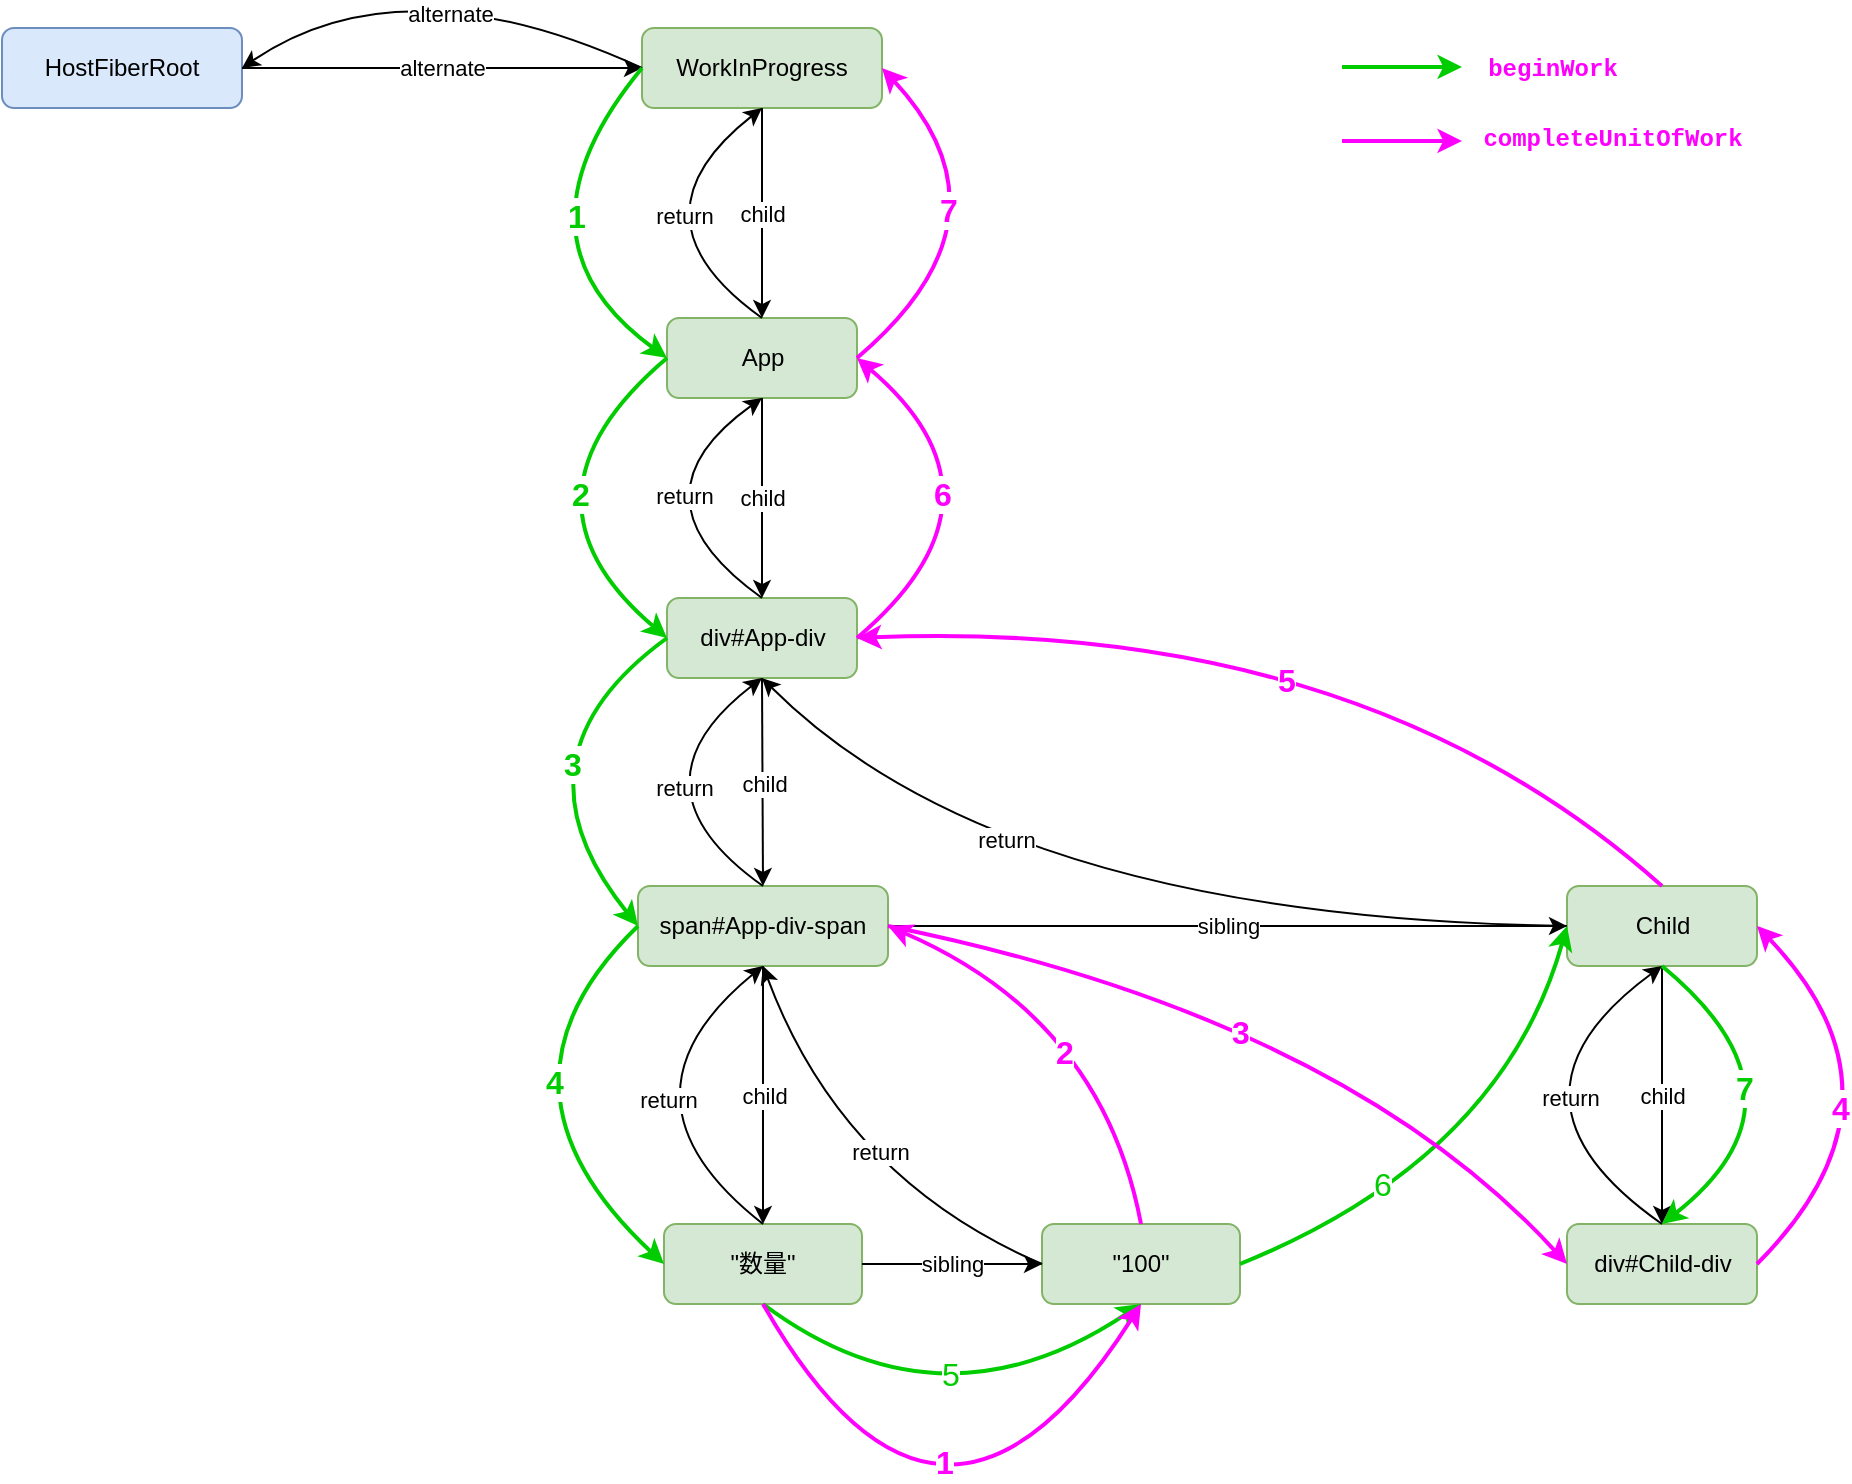 <mxfile version="20.7.4" type="device"><diagram id="Ztze3ew73pHKFz-6ogwv" name="第 1 页"><mxGraphModel dx="-2002" dy="1994" grid="1" gridSize="10" guides="1" tooltips="1" connect="1" arrows="1" fold="1" page="1" pageScale="1" pageWidth="827" pageHeight="1169" math="0" shadow="0"><root><mxCell id="0"/><mxCell id="1" parent="0"/><mxCell id="3PWC61LIa7LEq398wkfe-4" value="HostFiberRoot" style="rounded=1;whiteSpace=wrap;html=1;fillColor=#dae8fc;strokeColor=#6c8ebf;" parent="1" vertex="1"><mxGeometry x="4020" y="-185" width="120" height="40" as="geometry"/></mxCell><mxCell id="3PWC61LIa7LEq398wkfe-72" value="WorkInProgress" style="rounded=1;whiteSpace=wrap;html=1;fillColor=#d5e8d4;strokeColor=#82b366;" parent="1" vertex="1"><mxGeometry x="4340" y="-185" width="120" height="40" as="geometry"/></mxCell><mxCell id="3PWC61LIa7LEq398wkfe-85" value="alternate" style="endArrow=classic;html=1;rounded=1;exitX=1;exitY=0.5;exitDx=0;exitDy=0;entryX=0;entryY=0.5;entryDx=0;entryDy=0;" parent="1" source="3PWC61LIa7LEq398wkfe-4" target="3PWC61LIa7LEq398wkfe-72" edge="1"><mxGeometry width="50" height="50" relative="1" as="geometry"><mxPoint x="3798.5" y="-168.5" as="sourcePoint"/><mxPoint x="4251.5" y="-169.25" as="targetPoint"/></mxGeometry></mxCell><mxCell id="3PWC61LIa7LEq398wkfe-86" value="" style="curved=1;endArrow=classic;html=1;rounded=1;fontColor=#000000;exitX=0;exitY=0.5;exitDx=0;exitDy=0;entryX=1;entryY=0.5;entryDx=0;entryDy=0;" parent="1" source="3PWC61LIa7LEq398wkfe-72" target="3PWC61LIa7LEq398wkfe-4" edge="1"><mxGeometry width="50" height="50" relative="1" as="geometry"><mxPoint x="4251.5" y="-169.25" as="sourcePoint"/><mxPoint x="3798.5" y="-168.5" as="targetPoint"/><Array as="points"><mxPoint x="4220" y="-220"/></Array></mxGeometry></mxCell><mxCell id="3PWC61LIa7LEq398wkfe-87" value="alternate" style="edgeLabel;html=1;align=center;verticalAlign=middle;resizable=0;points=[];fontColor=#000000;" parent="3PWC61LIa7LEq398wkfe-86" vertex="1" connectable="0"><mxGeometry x="0.036" y="24" relative="1" as="geometry"><mxPoint x="21" as="offset"/></mxGeometry></mxCell><mxCell id="3PWC61LIa7LEq398wkfe-216" value="App" style="rounded=1;whiteSpace=wrap;html=1;labelBackgroundColor=none;fillColor=#d5e8d4;strokeColor=#82b366;" parent="1" vertex="1"><mxGeometry x="4352.5" y="-40" width="95" height="40" as="geometry"/></mxCell><mxCell id="NCk6Rn_p6f2s-YD8ZYKE-249" value="div#App-div" style="rounded=1;whiteSpace=wrap;html=1;labelBackgroundColor=none;fillColor=#d5e8d4;strokeColor=#82b366;" parent="1" vertex="1"><mxGeometry x="4352.5" y="100" width="95" height="40" as="geometry"/></mxCell><mxCell id="XwHwzcav_GR1ALOeMX2k-1" value="span#App-div-span" style="rounded=1;whiteSpace=wrap;html=1;labelBackgroundColor=none;fillColor=#d5e8d4;strokeColor=#82b366;" parent="1" vertex="1"><mxGeometry x="4338" y="244.0" width="125" height="40" as="geometry"/></mxCell><mxCell id="XwHwzcav_GR1ALOeMX2k-44" value="Child" style="rounded=1;whiteSpace=wrap;html=1;labelBackgroundColor=none;fillColor=#d5e8d4;strokeColor=#82b366;" parent="1" vertex="1"><mxGeometry x="4802.5" y="244" width="95" height="40" as="geometry"/></mxCell><mxCell id="XwHwzcav_GR1ALOeMX2k-66" value="&quot;数量&quot;" style="rounded=1;whiteSpace=wrap;html=1;labelBackgroundColor=none;fillColor=#d5e8d4;strokeColor=#82b366;" parent="1" vertex="1"><mxGeometry x="4351" y="413" width="99" height="40" as="geometry"/></mxCell><mxCell id="XwHwzcav_GR1ALOeMX2k-93" value="&quot;100&quot;" style="rounded=1;whiteSpace=wrap;html=1;labelBackgroundColor=none;fillColor=#d5e8d4;strokeColor=#82b366;" parent="1" vertex="1"><mxGeometry x="4540" y="413" width="99" height="40" as="geometry"/></mxCell><mxCell id="XwHwzcav_GR1ALOeMX2k-170" value="div#Child-div" style="rounded=1;whiteSpace=wrap;html=1;labelBackgroundColor=none;fillColor=#d5e8d4;strokeColor=#82b366;" parent="1" vertex="1"><mxGeometry x="4802.5" y="413" width="95" height="40" as="geometry"/></mxCell><mxCell id="tRwtDCweHZ7Fn00pY-9N-1" style="edgeStyle=orthogonalEdgeStyle;rounded=0;orthogonalLoop=1;jettySize=auto;html=1;exitX=0.5;exitY=1;exitDx=0;exitDy=0;" parent="1" source="XwHwzcav_GR1ALOeMX2k-93" target="XwHwzcav_GR1ALOeMX2k-93" edge="1"><mxGeometry relative="1" as="geometry"/></mxCell><mxCell id="tRwtDCweHZ7Fn00pY-9N-46" value="" style="endArrow=classic;html=1;rounded=0;strokeColor=#000000;strokeWidth=1;fontColor=#FF00FF;exitX=0.5;exitY=1;exitDx=0;exitDy=0;" parent="1" source="3PWC61LIa7LEq398wkfe-72" target="3PWC61LIa7LEq398wkfe-216" edge="1"><mxGeometry width="50" height="50" relative="1" as="geometry"><mxPoint x="4440" y="190" as="sourcePoint"/><mxPoint x="4490" y="140" as="targetPoint"/></mxGeometry></mxCell><mxCell id="tRwtDCweHZ7Fn00pY-9N-47" value="&lt;font color=&quot;#000000&quot;&gt;child&lt;/font&gt;" style="edgeLabel;html=1;align=center;verticalAlign=middle;resizable=0;points=[];fontColor=#FF00FF;" parent="tRwtDCweHZ7Fn00pY-9N-46" vertex="1" connectable="0"><mxGeometry x="0.007" relative="1" as="geometry"><mxPoint as="offset"/></mxGeometry></mxCell><mxCell id="tRwtDCweHZ7Fn00pY-9N-48" value="" style="curved=1;endArrow=classic;html=1;rounded=0;strokeColor=#000000;strokeWidth=1;fontColor=#000000;entryX=0.5;entryY=1;entryDx=0;entryDy=0;exitX=0.5;exitY=0;exitDx=0;exitDy=0;" parent="1" source="3PWC61LIa7LEq398wkfe-216" target="3PWC61LIa7LEq398wkfe-72" edge="1"><mxGeometry width="50" height="50" relative="1" as="geometry"><mxPoint x="4288" y="-60" as="sourcePoint"/><mxPoint x="4338" y="-110" as="targetPoint"/><Array as="points"><mxPoint x="4330" y="-90"/></Array></mxGeometry></mxCell><mxCell id="tRwtDCweHZ7Fn00pY-9N-49" value="return" style="edgeLabel;html=1;align=center;verticalAlign=middle;resizable=0;points=[];fontColor=#000000;" parent="tRwtDCweHZ7Fn00pY-9N-48" vertex="1" connectable="0"><mxGeometry x="-0.383" y="-16" relative="1" as="geometry"><mxPoint x="-5" y="-7" as="offset"/></mxGeometry></mxCell><mxCell id="tRwtDCweHZ7Fn00pY-9N-53" value="child" style="endArrow=classic;html=1;rounded=0;strokeColor=#000000;strokeWidth=1;fontColor=#000000;exitX=0.5;exitY=1;exitDx=0;exitDy=0;" parent="1" source="3PWC61LIa7LEq398wkfe-216" target="NCk6Rn_p6f2s-YD8ZYKE-249" edge="1"><mxGeometry width="50" height="50" relative="1" as="geometry"><mxPoint x="4440" y="110" as="sourcePoint"/><mxPoint x="4490" y="60" as="targetPoint"/></mxGeometry></mxCell><mxCell id="tRwtDCweHZ7Fn00pY-9N-54" value="" style="curved=1;endArrow=classic;html=1;rounded=0;strokeColor=#000000;strokeWidth=1;fontColor=#000000;entryX=0.5;entryY=1;entryDx=0;entryDy=0;exitX=0.5;exitY=0;exitDx=0;exitDy=0;" parent="1" source="NCk6Rn_p6f2s-YD8ZYKE-249" target="3PWC61LIa7LEq398wkfe-216" edge="1"><mxGeometry width="50" height="50" relative="1" as="geometry"><mxPoint x="4377.5" y="115" as="sourcePoint"/><mxPoint x="4377.5" y="10" as="targetPoint"/><Array as="points"><mxPoint x="4330" y="50"/></Array></mxGeometry></mxCell><mxCell id="tRwtDCweHZ7Fn00pY-9N-55" value="return" style="edgeLabel;html=1;align=center;verticalAlign=middle;resizable=0;points=[];fontColor=#000000;" parent="tRwtDCweHZ7Fn00pY-9N-54" vertex="1" connectable="0"><mxGeometry x="-0.383" y="-16" relative="1" as="geometry"><mxPoint x="-5" y="-7" as="offset"/></mxGeometry></mxCell><mxCell id="tRwtDCweHZ7Fn00pY-9N-56" value="" style="endArrow=classic;html=1;rounded=0;strokeColor=#000000;strokeWidth=1;fontColor=#000000;exitX=0.5;exitY=1;exitDx=0;exitDy=0;entryX=0.5;entryY=0;entryDx=0;entryDy=0;" parent="1" source="NCk6Rn_p6f2s-YD8ZYKE-249" target="XwHwzcav_GR1ALOeMX2k-1" edge="1"><mxGeometry width="50" height="50" relative="1" as="geometry"><mxPoint x="4440" y="240" as="sourcePoint"/><mxPoint x="4490" y="190" as="targetPoint"/></mxGeometry></mxCell><mxCell id="tRwtDCweHZ7Fn00pY-9N-59" value="child" style="edgeLabel;html=1;align=center;verticalAlign=middle;resizable=0;points=[];fontColor=#000000;" parent="tRwtDCweHZ7Fn00pY-9N-56" vertex="1" connectable="0"><mxGeometry x="0.017" y="2" relative="1" as="geometry"><mxPoint x="-2" as="offset"/></mxGeometry></mxCell><mxCell id="tRwtDCweHZ7Fn00pY-9N-57" value="" style="curved=1;endArrow=classic;html=1;rounded=0;strokeColor=#000000;strokeWidth=1;fontColor=#000000;entryX=0.5;entryY=1;entryDx=0;entryDy=0;exitX=0.5;exitY=0;exitDx=0;exitDy=0;" parent="1" source="XwHwzcav_GR1ALOeMX2k-1" target="NCk6Rn_p6f2s-YD8ZYKE-249" edge="1"><mxGeometry width="50" height="50" relative="1" as="geometry"><mxPoint x="4380" y="244" as="sourcePoint"/><mxPoint x="4380" y="144" as="targetPoint"/><Array as="points"><mxPoint x="4330" y="194"/></Array></mxGeometry></mxCell><mxCell id="tRwtDCweHZ7Fn00pY-9N-58" value="return" style="edgeLabel;html=1;align=center;verticalAlign=middle;resizable=0;points=[];fontColor=#000000;" parent="tRwtDCweHZ7Fn00pY-9N-57" vertex="1" connectable="0"><mxGeometry x="-0.383" y="-16" relative="1" as="geometry"><mxPoint x="-5" y="-5" as="offset"/></mxGeometry></mxCell><mxCell id="tRwtDCweHZ7Fn00pY-9N-60" value="child" style="endArrow=classic;html=1;rounded=0;strokeColor=#000000;strokeWidth=1;fontColor=#000000;exitX=0.5;exitY=1;exitDx=0;exitDy=0;entryX=0.5;entryY=0;entryDx=0;entryDy=0;" parent="1" source="XwHwzcav_GR1ALOeMX2k-1" target="XwHwzcav_GR1ALOeMX2k-66" edge="1"><mxGeometry width="50" height="50" relative="1" as="geometry"><mxPoint x="4440" y="240" as="sourcePoint"/><mxPoint x="4490" y="190" as="targetPoint"/></mxGeometry></mxCell><mxCell id="tRwtDCweHZ7Fn00pY-9N-61" value="" style="curved=1;endArrow=classic;html=1;rounded=0;strokeColor=#000000;strokeWidth=1;fontColor=#000000;entryX=0.5;entryY=1;entryDx=0;entryDy=0;exitX=0.5;exitY=0;exitDx=0;exitDy=0;" parent="1" source="XwHwzcav_GR1ALOeMX2k-66" target="XwHwzcav_GR1ALOeMX2k-1" edge="1"><mxGeometry width="50" height="50" relative="1" as="geometry"><mxPoint x="4365.75" y="394" as="sourcePoint"/><mxPoint x="4365.25" y="290" as="targetPoint"/><Array as="points"><mxPoint x="4320" y="350"/></Array></mxGeometry></mxCell><mxCell id="tRwtDCweHZ7Fn00pY-9N-62" value="return" style="edgeLabel;html=1;align=center;verticalAlign=middle;resizable=0;points=[];fontColor=#000000;" parent="tRwtDCweHZ7Fn00pY-9N-61" vertex="1" connectable="0"><mxGeometry x="-0.383" y="-16" relative="1" as="geometry"><mxPoint x="-8" y="-11" as="offset"/></mxGeometry></mxCell><mxCell id="tRwtDCweHZ7Fn00pY-9N-63" value="sibling" style="endArrow=classic;html=1;rounded=0;strokeColor=#000000;strokeWidth=1;fontColor=#000000;exitX=1;exitY=0.5;exitDx=0;exitDy=0;entryX=0;entryY=0.5;entryDx=0;entryDy=0;" parent="1" source="XwHwzcav_GR1ALOeMX2k-66" target="XwHwzcav_GR1ALOeMX2k-93" edge="1"><mxGeometry width="50" height="50" relative="1" as="geometry"><mxPoint x="4440" y="240" as="sourcePoint"/><mxPoint x="4490" y="190" as="targetPoint"/></mxGeometry></mxCell><mxCell id="tRwtDCweHZ7Fn00pY-9N-64" value="" style="curved=1;endArrow=classic;html=1;rounded=0;strokeColor=#000000;strokeWidth=1;fontColor=#000000;entryX=0.5;entryY=1;entryDx=0;entryDy=0;exitX=0;exitY=0.5;exitDx=0;exitDy=0;" parent="1" source="XwHwzcav_GR1ALOeMX2k-93" target="XwHwzcav_GR1ALOeMX2k-1" edge="1"><mxGeometry width="50" height="50" relative="1" as="geometry"><mxPoint x="4440" y="240" as="sourcePoint"/><mxPoint x="4490" y="190" as="targetPoint"/><Array as="points"><mxPoint x="4440" y="390"/></Array></mxGeometry></mxCell><mxCell id="tRwtDCweHZ7Fn00pY-9N-65" value="return" style="edgeLabel;html=1;align=center;verticalAlign=middle;resizable=0;points=[];fontColor=#000000;" parent="tRwtDCweHZ7Fn00pY-9N-64" vertex="1" connectable="0"><mxGeometry x="-0.165" y="-21" relative="1" as="geometry"><mxPoint x="-5" as="offset"/></mxGeometry></mxCell><mxCell id="tRwtDCweHZ7Fn00pY-9N-66" value="sibling" style="endArrow=classic;html=1;rounded=0;strokeColor=#000000;strokeWidth=1;fontColor=#000000;exitX=1;exitY=0.5;exitDx=0;exitDy=0;entryX=0;entryY=0.5;entryDx=0;entryDy=0;" parent="1" source="XwHwzcav_GR1ALOeMX2k-1" target="XwHwzcav_GR1ALOeMX2k-44" edge="1"><mxGeometry width="50" height="50" relative="1" as="geometry"><mxPoint x="4440" y="240" as="sourcePoint"/><mxPoint x="4490" y="190" as="targetPoint"/></mxGeometry></mxCell><mxCell id="tRwtDCweHZ7Fn00pY-9N-67" value="" style="curved=1;endArrow=classic;html=1;rounded=0;strokeColor=#000000;strokeWidth=1;fontColor=#000000;entryX=0.5;entryY=1;entryDx=0;entryDy=0;exitX=0;exitY=0.5;exitDx=0;exitDy=0;" parent="1" source="XwHwzcav_GR1ALOeMX2k-44" target="NCk6Rn_p6f2s-YD8ZYKE-249" edge="1"><mxGeometry width="50" height="50" relative="1" as="geometry"><mxPoint x="4440" y="240" as="sourcePoint"/><mxPoint x="4490" y="190" as="targetPoint"/><Array as="points"><mxPoint x="4520" y="260"/></Array></mxGeometry></mxCell><mxCell id="tRwtDCweHZ7Fn00pY-9N-68" value="return" style="edgeLabel;html=1;align=center;verticalAlign=middle;resizable=0;points=[];fontColor=#000000;" parent="tRwtDCweHZ7Fn00pY-9N-67" vertex="1" connectable="0"><mxGeometry x="0.366" y="-29" relative="1" as="geometry"><mxPoint as="offset"/></mxGeometry></mxCell><mxCell id="tRwtDCweHZ7Fn00pY-9N-69" value="child" style="endArrow=classic;html=1;rounded=0;strokeColor=#000000;strokeWidth=1;fontColor=#000000;exitX=0.5;exitY=1;exitDx=0;exitDy=0;entryX=0.5;entryY=0;entryDx=0;entryDy=0;" parent="1" source="XwHwzcav_GR1ALOeMX2k-44" target="XwHwzcav_GR1ALOeMX2k-170" edge="1"><mxGeometry width="50" height="50" relative="1" as="geometry"><mxPoint x="4440" y="300" as="sourcePoint"/><mxPoint x="4490" y="250" as="targetPoint"/></mxGeometry></mxCell><mxCell id="tRwtDCweHZ7Fn00pY-9N-70" value="" style="curved=1;endArrow=classic;html=1;rounded=0;strokeColor=#000000;strokeWidth=1;fontColor=#000000;entryX=0.5;entryY=1;entryDx=0;entryDy=0;exitX=0.5;exitY=0;exitDx=0;exitDy=0;" parent="1" source="XwHwzcav_GR1ALOeMX2k-170" target="XwHwzcav_GR1ALOeMX2k-44" edge="1"><mxGeometry width="50" height="50" relative="1" as="geometry"><mxPoint x="4692.5" y="380" as="sourcePoint"/><mxPoint x="4742.5" y="330" as="targetPoint"/><Array as="points"><mxPoint x="4760" y="350"/></Array></mxGeometry></mxCell><mxCell id="tRwtDCweHZ7Fn00pY-9N-71" value="return" style="edgeLabel;html=1;align=center;verticalAlign=middle;resizable=0;points=[];fontColor=#000000;" parent="tRwtDCweHZ7Fn00pY-9N-70" vertex="1" connectable="0"><mxGeometry x="-0.333" y="-26" relative="1" as="geometry"><mxPoint x="-1" as="offset"/></mxGeometry></mxCell><mxCell id="tRwtDCweHZ7Fn00pY-9N-72" value="" style="curved=1;endArrow=classic;html=1;rounded=0;strokeColor=#00CC00;strokeWidth=2;fontColor=#000000;entryX=0;entryY=0.5;entryDx=0;entryDy=0;exitX=0;exitY=0.5;exitDx=0;exitDy=0;" parent="1" source="3PWC61LIa7LEq398wkfe-72" target="3PWC61LIa7LEq398wkfe-216" edge="1"><mxGeometry width="50" height="50" relative="1" as="geometry"><mxPoint x="4250" y="-30" as="sourcePoint"/><mxPoint x="4300" y="-80" as="targetPoint"/><Array as="points"><mxPoint x="4270" y="-80"/></Array></mxGeometry></mxCell><mxCell id="tRwtDCweHZ7Fn00pY-9N-73" value="&lt;font color=&quot;#00cc00&quot; style=&quot;font-size: 16px;&quot;&gt;&lt;b style=&quot;font-size: 16px;&quot;&gt;1&lt;/b&gt;&lt;/font&gt;" style="edgeLabel;html=1;align=center;verticalAlign=middle;resizable=0;points=[];fontColor=#000000;fontSize=16;" parent="tRwtDCweHZ7Fn00pY-9N-72" vertex="1" connectable="0"><mxGeometry x="-0.264" y="21" relative="1" as="geometry"><mxPoint as="offset"/></mxGeometry></mxCell><mxCell id="tRwtDCweHZ7Fn00pY-9N-74" value="" style="curved=1;endArrow=classic;html=1;rounded=0;strokeColor=#00CC00;strokeWidth=2;fontColor=#000000;entryX=0;entryY=0.5;entryDx=0;entryDy=0;exitX=0;exitY=0.5;exitDx=0;exitDy=0;" parent="1" source="3PWC61LIa7LEq398wkfe-216" target="NCk6Rn_p6f2s-YD8ZYKE-249" edge="1"><mxGeometry width="50" height="50" relative="1" as="geometry"><mxPoint x="4320" y="-10" as="sourcePoint"/><mxPoint x="4332.5" y="135" as="targetPoint"/><Array as="points"><mxPoint x="4270" y="50"/></Array></mxGeometry></mxCell><mxCell id="tRwtDCweHZ7Fn00pY-9N-75" value="&lt;font color=&quot;#00cc00&quot; style=&quot;font-size: 16px;&quot;&gt;&lt;b style=&quot;font-size: 16px;&quot;&gt;2&lt;/b&gt;&lt;/font&gt;" style="edgeLabel;html=1;align=center;verticalAlign=middle;resizable=0;points=[];fontColor=#000000;fontSize=16;" parent="tRwtDCweHZ7Fn00pY-9N-74" vertex="1" connectable="0"><mxGeometry x="-0.264" y="21" relative="1" as="geometry"><mxPoint x="3" as="offset"/></mxGeometry></mxCell><mxCell id="tRwtDCweHZ7Fn00pY-9N-76" value="" style="curved=1;endArrow=classic;html=1;rounded=0;strokeColor=#00CC00;strokeWidth=2;fontColor=#000000;entryX=0;entryY=0.5;entryDx=0;entryDy=0;exitX=0;exitY=0.5;exitDx=0;exitDy=0;" parent="1" source="NCk6Rn_p6f2s-YD8ZYKE-249" target="XwHwzcav_GR1ALOeMX2k-1" edge="1"><mxGeometry width="50" height="50" relative="1" as="geometry"><mxPoint x="4322.5" y="130" as="sourcePoint"/><mxPoint x="4322.5" y="270" as="targetPoint"/><Array as="points"><mxPoint x="4270" y="180"/></Array></mxGeometry></mxCell><mxCell id="tRwtDCweHZ7Fn00pY-9N-77" value="&lt;font size=&quot;1&quot; color=&quot;#00cc00&quot;&gt;&lt;b style=&quot;font-size: 16px;&quot;&gt;3&lt;/b&gt;&lt;/font&gt;" style="edgeLabel;html=1;align=center;verticalAlign=middle;resizable=0;points=[];fontColor=#000000;" parent="tRwtDCweHZ7Fn00pY-9N-76" vertex="1" connectable="0"><mxGeometry x="-0.264" y="21" relative="1" as="geometry"><mxPoint x="3" as="offset"/></mxGeometry></mxCell><mxCell id="tRwtDCweHZ7Fn00pY-9N-78" value="" style="curved=1;endArrow=classic;html=1;rounded=0;strokeColor=#00CC00;strokeWidth=2;fontColor=#000000;entryX=0;entryY=0.5;entryDx=0;entryDy=0;exitX=0;exitY=0.5;exitDx=0;exitDy=0;" parent="1" source="XwHwzcav_GR1ALOeMX2k-1" target="XwHwzcav_GR1ALOeMX2k-66" edge="1"><mxGeometry width="50" height="50" relative="1" as="geometry"><mxPoint x="4338" y="284" as="sourcePoint"/><mxPoint x="4323.5" y="428" as="targetPoint"/><Array as="points"><mxPoint x="4255.5" y="344"/></Array></mxGeometry></mxCell><mxCell id="tRwtDCweHZ7Fn00pY-9N-79" value="&lt;font size=&quot;1&quot; color=&quot;#00cc00&quot;&gt;&lt;b style=&quot;font-size: 16px;&quot;&gt;4&lt;/b&gt;&lt;/font&gt;" style="edgeLabel;html=1;align=center;verticalAlign=middle;resizable=0;points=[];fontColor=#000000;" parent="tRwtDCweHZ7Fn00pY-9N-78" vertex="1" connectable="0"><mxGeometry x="-0.264" y="21" relative="1" as="geometry"><mxPoint x="8" as="offset"/></mxGeometry></mxCell><mxCell id="tRwtDCweHZ7Fn00pY-9N-80" value="" style="curved=1;endArrow=classic;html=1;rounded=0;strokeColor=#00CC00;strokeWidth=2;fontColor=#00CC00;entryX=0.5;entryY=1;entryDx=0;entryDy=0;exitX=0.5;exitY=1;exitDx=0;exitDy=0;" parent="1" source="XwHwzcav_GR1ALOeMX2k-66" target="XwHwzcav_GR1ALOeMX2k-93" edge="1"><mxGeometry width="50" height="50" relative="1" as="geometry"><mxPoint x="4440" y="680" as="sourcePoint"/><mxPoint x="4490" y="630" as="targetPoint"/><Array as="points"><mxPoint x="4490" y="520"/></Array></mxGeometry></mxCell><mxCell id="tRwtDCweHZ7Fn00pY-9N-81" value="&lt;font style=&quot;font-size: 16px;&quot;&gt;5&lt;/font&gt;" style="edgeLabel;html=1;align=center;verticalAlign=middle;resizable=0;points=[];fontColor=#00CC00;" parent="tRwtDCweHZ7Fn00pY-9N-80" vertex="1" connectable="0"><mxGeometry x="0.147" y="24" relative="1" as="geometry"><mxPoint y="-1" as="offset"/></mxGeometry></mxCell><mxCell id="tRwtDCweHZ7Fn00pY-9N-82" value="" style="curved=1;endArrow=classic;html=1;rounded=0;strokeColor=#FF00FF;strokeWidth=2;fontColor=#00CC00;entryX=0.5;entryY=1;entryDx=0;entryDy=0;exitX=0.5;exitY=1;exitDx=0;exitDy=0;" parent="1" source="XwHwzcav_GR1ALOeMX2k-66" target="XwHwzcav_GR1ALOeMX2k-93" edge="1"><mxGeometry width="50" height="50" relative="1" as="geometry"><mxPoint x="4440" y="800" as="sourcePoint"/><mxPoint x="4490" y="750" as="targetPoint"/><Array as="points"><mxPoint x="4490" y="610"/></Array></mxGeometry></mxCell><mxCell id="tRwtDCweHZ7Fn00pY-9N-83" value="&lt;font size=&quot;1&quot; color=&quot;#ff00ff&quot;&gt;&lt;b style=&quot;font-size: 16px;&quot;&gt;1&lt;/b&gt;&lt;/font&gt;" style="edgeLabel;html=1;align=center;verticalAlign=middle;resizable=0;points=[];fontColor=#00CC00;" parent="tRwtDCweHZ7Fn00pY-9N-82" vertex="1" connectable="0"><mxGeometry x="-0.388" y="40" relative="1" as="geometry"><mxPoint y="1" as="offset"/></mxGeometry></mxCell><mxCell id="tRwtDCweHZ7Fn00pY-9N-84" value="" style="curved=1;endArrow=classic;html=1;rounded=0;strokeColor=#FF00FF;strokeWidth=2;fontColor=#FF00FF;entryX=1;entryY=0.5;entryDx=0;entryDy=0;exitX=0.5;exitY=0;exitDx=0;exitDy=0;" parent="1" source="XwHwzcav_GR1ALOeMX2k-93" target="XwHwzcav_GR1ALOeMX2k-1" edge="1"><mxGeometry width="50" height="50" relative="1" as="geometry"><mxPoint x="4510" y="350" as="sourcePoint"/><mxPoint x="4560" y="300" as="targetPoint"/><Array as="points"><mxPoint x="4570" y="310"/></Array></mxGeometry></mxCell><mxCell id="tRwtDCweHZ7Fn00pY-9N-85" value="&lt;b&gt;&lt;font style=&quot;font-size: 16px;&quot;&gt;2&lt;/font&gt;&lt;/b&gt;" style="edgeLabel;html=1;align=center;verticalAlign=middle;resizable=0;points=[];fontColor=#FF00FF;" parent="tRwtDCweHZ7Fn00pY-9N-84" vertex="1" connectable="0"><mxGeometry x="-0.174" y="22" relative="1" as="geometry"><mxPoint as="offset"/></mxGeometry></mxCell><mxCell id="tRwtDCweHZ7Fn00pY-9N-86" value="" style="curved=1;endArrow=classic;html=1;rounded=0;strokeColor=#00CC00;strokeWidth=2;fontColor=#00CC00;entryX=0;entryY=0.5;entryDx=0;entryDy=0;exitX=1;exitY=0.5;exitDx=0;exitDy=0;" parent="1" source="XwHwzcav_GR1ALOeMX2k-93" target="XwHwzcav_GR1ALOeMX2k-44" edge="1"><mxGeometry width="50" height="50" relative="1" as="geometry"><mxPoint x="4670" y="470" as="sourcePoint"/><mxPoint x="4859" y="470" as="targetPoint"/><Array as="points"><mxPoint x="4770" y="380"/></Array></mxGeometry></mxCell><mxCell id="tRwtDCweHZ7Fn00pY-9N-87" value="&lt;font style=&quot;font-size: 16px;&quot;&gt;6&lt;/font&gt;" style="edgeLabel;html=1;align=center;verticalAlign=middle;resizable=0;points=[];fontColor=#00CC00;" parent="tRwtDCweHZ7Fn00pY-9N-86" vertex="1" connectable="0"><mxGeometry x="0.147" y="24" relative="1" as="geometry"><mxPoint x="-39" y="28" as="offset"/></mxGeometry></mxCell><mxCell id="tRwtDCweHZ7Fn00pY-9N-88" value="" style="curved=1;endArrow=classic;html=1;rounded=0;strokeColor=#00CC00;strokeWidth=2;fontColor=#FF00FF;entryX=0.5;entryY=0;entryDx=0;entryDy=0;exitX=0.5;exitY=1;exitDx=0;exitDy=0;" parent="1" source="XwHwzcav_GR1ALOeMX2k-44" target="XwHwzcav_GR1ALOeMX2k-170" edge="1"><mxGeometry width="50" height="50" relative="1" as="geometry"><mxPoint x="4770" y="530" as="sourcePoint"/><mxPoint x="4820" y="480" as="targetPoint"/><Array as="points"><mxPoint x="4930" y="350"/></Array></mxGeometry></mxCell><mxCell id="tRwtDCweHZ7Fn00pY-9N-89" value="&lt;font size=&quot;1&quot; color=&quot;#00cc00&quot;&gt;&lt;b style=&quot;font-size: 16px;&quot;&gt;7&lt;/b&gt;&lt;/font&gt;" style="edgeLabel;html=1;align=center;verticalAlign=middle;resizable=0;points=[];fontColor=#FF00FF;" parent="tRwtDCweHZ7Fn00pY-9N-88" vertex="1" connectable="0"><mxGeometry x="-0.315" y="-21" relative="1" as="geometry"><mxPoint as="offset"/></mxGeometry></mxCell><mxCell id="tRwtDCweHZ7Fn00pY-9N-90" value="" style="curved=1;endArrow=classic;html=1;rounded=0;strokeColor=#FF00FF;strokeWidth=2;fontColor=#00CC00;entryX=0;entryY=0.5;entryDx=0;entryDy=0;exitX=1;exitY=0.5;exitDx=0;exitDy=0;" parent="1" source="XwHwzcav_GR1ALOeMX2k-1" target="XwHwzcav_GR1ALOeMX2k-170" edge="1"><mxGeometry width="50" height="50" relative="1" as="geometry"><mxPoint x="4610" y="350" as="sourcePoint"/><mxPoint x="4660" y="300" as="targetPoint"/><Array as="points"><mxPoint x="4690" y="310"/></Array></mxGeometry></mxCell><mxCell id="tRwtDCweHZ7Fn00pY-9N-91" value="&lt;font size=&quot;1&quot; color=&quot;#ff00ff&quot;&gt;&lt;b style=&quot;font-size: 16px;&quot;&gt;3&lt;/b&gt;&lt;/font&gt;" style="edgeLabel;html=1;align=center;verticalAlign=middle;resizable=0;points=[];fontColor=#00CC00;" parent="tRwtDCweHZ7Fn00pY-9N-90" vertex="1" connectable="0"><mxGeometry x="-0.08" y="-20" relative="1" as="geometry"><mxPoint y="-3" as="offset"/></mxGeometry></mxCell><mxCell id="tRwtDCweHZ7Fn00pY-9N-92" value="" style="curved=1;endArrow=classic;html=1;rounded=0;strokeColor=#FF00FF;strokeWidth=2;fontColor=#FF00FF;exitX=1;exitY=0.5;exitDx=0;exitDy=0;entryX=1;entryY=0.5;entryDx=0;entryDy=0;" parent="1" source="XwHwzcav_GR1ALOeMX2k-170" target="XwHwzcav_GR1ALOeMX2k-44" edge="1"><mxGeometry width="50" height="50" relative="1" as="geometry"><mxPoint x="4920" y="390" as="sourcePoint"/><mxPoint x="4970" y="340" as="targetPoint"/><Array as="points"><mxPoint x="4980" y="350"/></Array></mxGeometry></mxCell><mxCell id="tRwtDCweHZ7Fn00pY-9N-93" value="&lt;b&gt;&lt;font style=&quot;font-size: 16px;&quot;&gt;4&lt;/font&gt;&lt;/b&gt;" style="edgeLabel;html=1;align=center;verticalAlign=middle;resizable=0;points=[];fontColor=#FF00FF;" parent="tRwtDCweHZ7Fn00pY-9N-92" vertex="1" connectable="0"><mxGeometry x="-0.273" y="24" relative="1" as="geometry"><mxPoint x="-2" as="offset"/></mxGeometry></mxCell><mxCell id="tRwtDCweHZ7Fn00pY-9N-94" value="" style="curved=1;endArrow=classic;html=1;rounded=0;strokeColor=#FF00FF;strokeWidth=2;fontColor=#FF00FF;exitX=0.5;exitY=0;exitDx=0;exitDy=0;entryX=1;entryY=0.5;entryDx=0;entryDy=0;" parent="1" source="XwHwzcav_GR1ALOeMX2k-44" target="NCk6Rn_p6f2s-YD8ZYKE-249" edge="1"><mxGeometry width="50" height="50" relative="1" as="geometry"><mxPoint x="4580" y="120" as="sourcePoint"/><mxPoint x="4630" y="70" as="targetPoint"/><Array as="points"><mxPoint x="4700" y="110"/></Array></mxGeometry></mxCell><mxCell id="tRwtDCweHZ7Fn00pY-9N-95" value="&lt;b&gt;&lt;font style=&quot;font-size: 16px;&quot;&gt;5&lt;/font&gt;&lt;/b&gt;" style="edgeLabel;html=1;align=center;verticalAlign=middle;resizable=0;points=[];fontColor=#FF00FF;" parent="tRwtDCweHZ7Fn00pY-9N-94" vertex="1" connectable="0"><mxGeometry x="0.063" y="28" relative="1" as="geometry"><mxPoint y="1" as="offset"/></mxGeometry></mxCell><mxCell id="tRwtDCweHZ7Fn00pY-9N-96" value="" style="curved=1;endArrow=classic;html=1;rounded=0;strokeColor=#FF00FF;strokeWidth=2;fontColor=#FF00FF;entryX=1;entryY=0.5;entryDx=0;entryDy=0;exitX=1;exitY=0.5;exitDx=0;exitDy=0;" parent="1" source="NCk6Rn_p6f2s-YD8ZYKE-249" target="3PWC61LIa7LEq398wkfe-216" edge="1"><mxGeometry x="-1" y="45" width="50" height="50" relative="1" as="geometry"><mxPoint x="4510" y="60" as="sourcePoint"/><mxPoint x="4560" y="10" as="targetPoint"/><Array as="points"><mxPoint x="4530" y="50"/></Array><mxPoint x="-40" y="25" as="offset"/></mxGeometry></mxCell><mxCell id="tRwtDCweHZ7Fn00pY-9N-99" value="&lt;b&gt;&lt;font style=&quot;font-size: 16px;&quot;&gt;6&lt;/font&gt;&lt;/b&gt;" style="edgeLabel;html=1;align=center;verticalAlign=middle;resizable=0;points=[];fontColor=#FF00FF;" parent="tRwtDCweHZ7Fn00pY-9N-96" vertex="1" connectable="0"><mxGeometry x="0.276" y="22" relative="1" as="geometry"><mxPoint x="-3" as="offset"/></mxGeometry></mxCell><mxCell id="tRwtDCweHZ7Fn00pY-9N-100" value="" style="curved=1;endArrow=classic;html=1;rounded=0;strokeColor=#FF00FF;strokeWidth=2;fontColor=#FF00FF;entryX=1;entryY=0.5;entryDx=0;entryDy=0;exitX=1;exitY=0.5;exitDx=0;exitDy=0;" parent="1" source="3PWC61LIa7LEq398wkfe-216" target="3PWC61LIa7LEq398wkfe-72" edge="1"><mxGeometry x="-1" y="45" width="50" height="50" relative="1" as="geometry"><mxPoint x="4500" y="-10" as="sourcePoint"/><mxPoint x="4500" y="-150" as="targetPoint"/><Array as="points"><mxPoint x="4530" y="-90"/></Array><mxPoint x="-40" y="25" as="offset"/></mxGeometry></mxCell><mxCell id="tRwtDCweHZ7Fn00pY-9N-101" value="&lt;b&gt;&lt;font style=&quot;font-size: 16px;&quot;&gt;7&lt;/font&gt;&lt;/b&gt;" style="edgeLabel;html=1;align=center;verticalAlign=middle;resizable=0;points=[];fontColor=#FF00FF;" parent="tRwtDCweHZ7Fn00pY-9N-100" vertex="1" connectable="0"><mxGeometry x="0.276" y="22" relative="1" as="geometry"><mxPoint x="-3" as="offset"/></mxGeometry></mxCell><mxCell id="tRwtDCweHZ7Fn00pY-9N-103" value="" style="endArrow=classic;html=1;rounded=0;strokeColor=#00CC00;strokeWidth=2;fontSize=16;fontColor=#00CC00;" parent="1" edge="1"><mxGeometry width="50" height="50" relative="1" as="geometry"><mxPoint x="4690" y="-165.56" as="sourcePoint"/><mxPoint x="4750" y="-165.56" as="targetPoint"/></mxGeometry></mxCell><mxCell id="tRwtDCweHZ7Fn00pY-9N-104" value="&lt;div style=&quot;font-family: Menlo, Monaco, &amp;quot;Courier New&amp;quot;, monospace; font-size: 12px; line-height: 18px;&quot;&gt;&lt;b&gt;beginWork&lt;/b&gt;&lt;/div&gt;" style="text;html=1;align=center;verticalAlign=middle;resizable=0;points=[];autosize=1;strokeColor=none;fillColor=none;fontSize=16;fontColor=#FF00FF;" parent="1" vertex="1"><mxGeometry x="4750" y="-180" width="90" height="30" as="geometry"/></mxCell><mxCell id="tRwtDCweHZ7Fn00pY-9N-105" value="" style="endArrow=classic;html=1;rounded=0;strokeColor=#FF00FF;strokeWidth=2;fontSize=16;fontColor=#FF00FF;" parent="1" edge="1"><mxGeometry width="50" height="50" relative="1" as="geometry"><mxPoint x="4690" y="-128.56" as="sourcePoint"/><mxPoint x="4750" y="-128.56" as="targetPoint"/></mxGeometry></mxCell><mxCell id="tRwtDCweHZ7Fn00pY-9N-106" value="&lt;div style=&quot;font-family: Menlo, Monaco, &amp;quot;Courier New&amp;quot;, monospace; font-size: 12px; line-height: 18px;&quot;&gt;&lt;b&gt;completeUnitOfWork&lt;/b&gt;&lt;/div&gt;" style="text;html=1;align=center;verticalAlign=middle;resizable=0;points=[];autosize=1;strokeColor=none;fillColor=none;fontSize=16;fontColor=#FF00FF;" parent="1" vertex="1"><mxGeometry x="4750" y="-145" width="150" height="30" as="geometry"/></mxCell></root></mxGraphModel></diagram></mxfile>